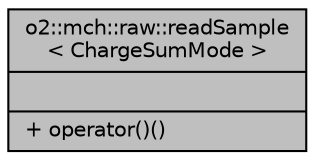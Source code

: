 digraph "o2::mch::raw::readSample&lt; ChargeSumMode &gt;"
{
 // INTERACTIVE_SVG=YES
  bgcolor="transparent";
  edge [fontname="Helvetica",fontsize="10",labelfontname="Helvetica",labelfontsize="10"];
  node [fontname="Helvetica",fontsize="10",shape=record];
  Node1 [label="{o2::mch::raw::readSample\l\< ChargeSumMode \>\n||+ operator()()\l}",height=0.2,width=0.4,color="black", fillcolor="grey75", style="filled", fontcolor="black"];
}

